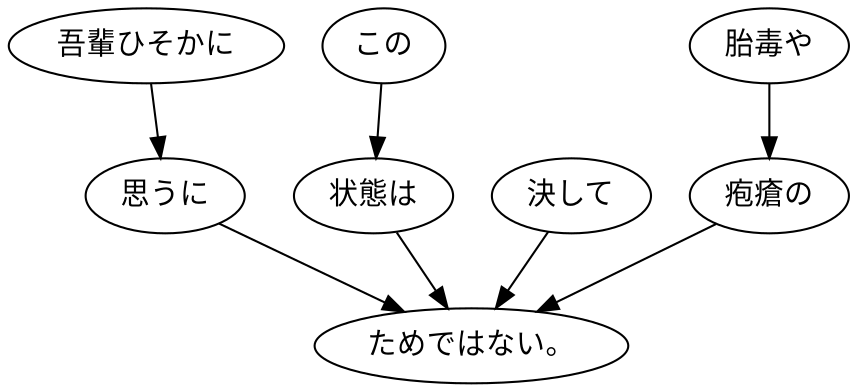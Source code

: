 digraph graph5735 {
	node0 [label="吾輩ひそかに"];
	node1 [label="思うに"];
	node2 [label="この"];
	node3 [label="状態は"];
	node4 [label="決して"];
	node5 [label="胎毒や"];
	node6 [label="疱瘡の"];
	node7 [label="ためではない。"];
	node0 -> node1;
	node1 -> node7;
	node2 -> node3;
	node3 -> node7;
	node4 -> node7;
	node5 -> node6;
	node6 -> node7;
}

